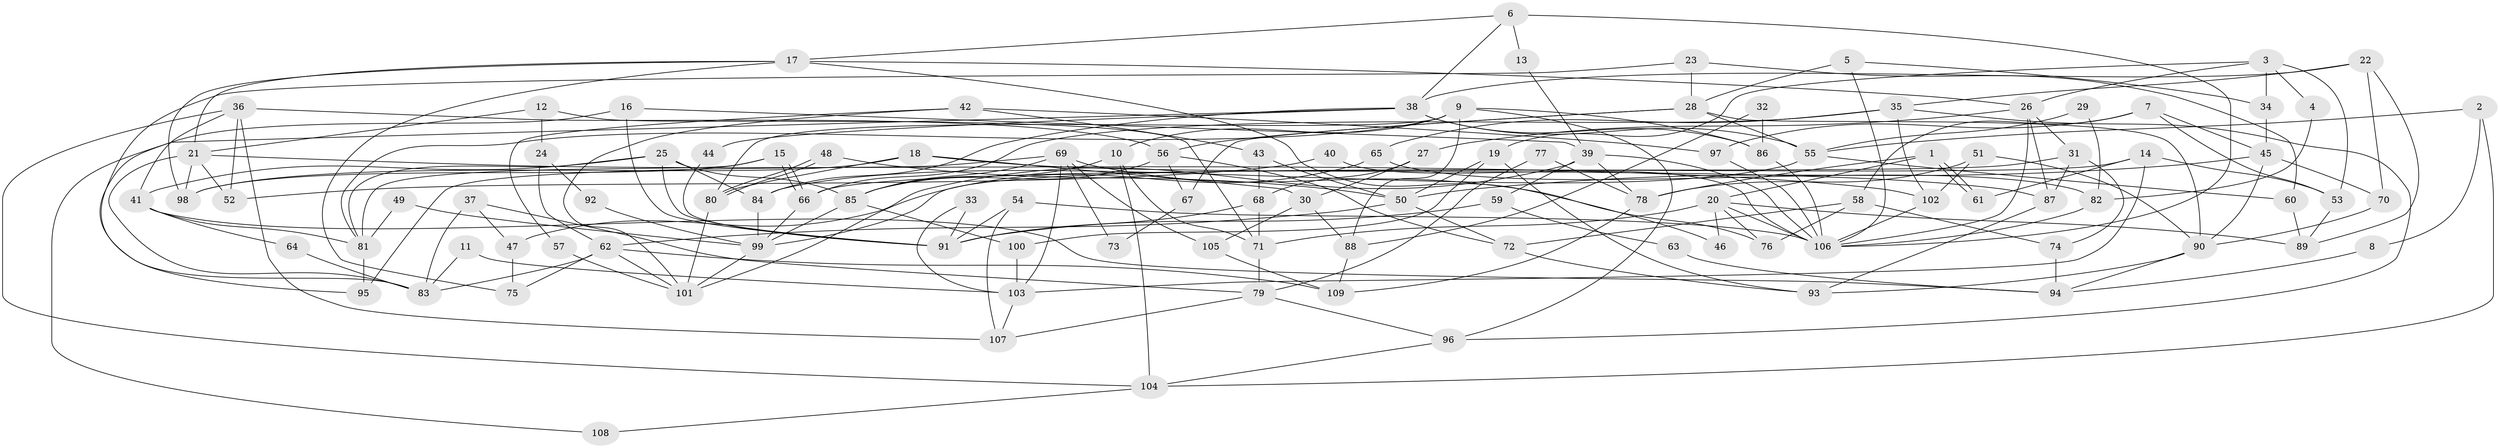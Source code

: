 // Generated by graph-tools (version 1.1) at 2025/50/03/09/25 03:50:07]
// undirected, 109 vertices, 218 edges
graph export_dot {
graph [start="1"]
  node [color=gray90,style=filled];
  1;
  2;
  3;
  4;
  5;
  6;
  7;
  8;
  9;
  10;
  11;
  12;
  13;
  14;
  15;
  16;
  17;
  18;
  19;
  20;
  21;
  22;
  23;
  24;
  25;
  26;
  27;
  28;
  29;
  30;
  31;
  32;
  33;
  34;
  35;
  36;
  37;
  38;
  39;
  40;
  41;
  42;
  43;
  44;
  45;
  46;
  47;
  48;
  49;
  50;
  51;
  52;
  53;
  54;
  55;
  56;
  57;
  58;
  59;
  60;
  61;
  62;
  63;
  64;
  65;
  66;
  67;
  68;
  69;
  70;
  71;
  72;
  73;
  74;
  75;
  76;
  77;
  78;
  79;
  80;
  81;
  82;
  83;
  84;
  85;
  86;
  87;
  88;
  89;
  90;
  91;
  92;
  93;
  94;
  95;
  96;
  97;
  98;
  99;
  100;
  101;
  102;
  103;
  104;
  105;
  106;
  107;
  108;
  109;
  1 -- 61;
  1 -- 61;
  1 -- 20;
  1 -- 78;
  2 -- 104;
  2 -- 55;
  2 -- 8;
  3 -- 26;
  3 -- 34;
  3 -- 4;
  3 -- 19;
  3 -- 53;
  4 -- 82;
  5 -- 106;
  5 -- 28;
  5 -- 34;
  6 -- 38;
  6 -- 17;
  6 -- 13;
  6 -- 106;
  7 -- 53;
  7 -- 58;
  7 -- 45;
  7 -- 97;
  8 -- 94;
  9 -- 86;
  9 -- 81;
  9 -- 10;
  9 -- 80;
  9 -- 88;
  9 -- 96;
  10 -- 85;
  10 -- 71;
  10 -- 104;
  11 -- 103;
  11 -- 83;
  12 -- 21;
  12 -- 71;
  12 -- 24;
  13 -- 39;
  14 -- 53;
  14 -- 99;
  14 -- 61;
  14 -- 103;
  15 -- 98;
  15 -- 66;
  15 -- 66;
  15 -- 81;
  16 -- 39;
  16 -- 95;
  16 -- 91;
  17 -- 21;
  17 -- 98;
  17 -- 26;
  17 -- 46;
  17 -- 75;
  18 -- 80;
  18 -- 87;
  18 -- 30;
  18 -- 98;
  19 -- 100;
  19 -- 50;
  19 -- 93;
  20 -- 71;
  20 -- 106;
  20 -- 46;
  20 -- 76;
  20 -- 89;
  21 -- 102;
  21 -- 83;
  21 -- 52;
  21 -- 98;
  22 -- 70;
  22 -- 35;
  22 -- 38;
  22 -- 89;
  23 -- 83;
  23 -- 60;
  23 -- 28;
  24 -- 62;
  24 -- 92;
  25 -- 84;
  25 -- 91;
  25 -- 41;
  25 -- 81;
  25 -- 85;
  26 -- 87;
  26 -- 27;
  26 -- 31;
  26 -- 106;
  27 -- 30;
  27 -- 68;
  28 -- 56;
  28 -- 55;
  28 -- 67;
  28 -- 90;
  29 -- 82;
  29 -- 55;
  30 -- 105;
  30 -- 88;
  31 -- 66;
  31 -- 74;
  31 -- 87;
  32 -- 88;
  32 -- 86;
  33 -- 91;
  33 -- 103;
  34 -- 45;
  35 -- 66;
  35 -- 96;
  35 -- 65;
  35 -- 102;
  36 -- 104;
  36 -- 41;
  36 -- 52;
  36 -- 56;
  36 -- 107;
  37 -- 79;
  37 -- 47;
  37 -- 83;
  38 -- 84;
  38 -- 44;
  38 -- 55;
  38 -- 86;
  38 -- 108;
  39 -- 78;
  39 -- 106;
  39 -- 47;
  39 -- 59;
  40 -- 106;
  40 -- 52;
  41 -- 81;
  41 -- 64;
  41 -- 94;
  42 -- 97;
  42 -- 43;
  42 -- 57;
  42 -- 101;
  43 -- 50;
  43 -- 68;
  44 -- 91;
  45 -- 90;
  45 -- 50;
  45 -- 70;
  47 -- 75;
  48 -- 50;
  48 -- 80;
  48 -- 80;
  49 -- 81;
  49 -- 99;
  50 -- 62;
  50 -- 72;
  51 -- 78;
  51 -- 102;
  51 -- 90;
  53 -- 89;
  54 -- 106;
  54 -- 107;
  54 -- 91;
  55 -- 60;
  55 -- 84;
  56 -- 72;
  56 -- 67;
  56 -- 85;
  57 -- 101;
  58 -- 72;
  58 -- 74;
  58 -- 76;
  59 -- 91;
  59 -- 63;
  60 -- 89;
  62 -- 101;
  62 -- 75;
  62 -- 83;
  62 -- 109;
  63 -- 94;
  64 -- 83;
  65 -- 101;
  65 -- 82;
  66 -- 99;
  67 -- 73;
  68 -- 91;
  68 -- 71;
  69 -- 76;
  69 -- 85;
  69 -- 73;
  69 -- 95;
  69 -- 103;
  69 -- 105;
  70 -- 90;
  71 -- 79;
  72 -- 93;
  74 -- 94;
  77 -- 78;
  77 -- 79;
  78 -- 109;
  79 -- 107;
  79 -- 96;
  80 -- 101;
  81 -- 95;
  82 -- 106;
  84 -- 99;
  85 -- 99;
  85 -- 100;
  86 -- 106;
  87 -- 93;
  88 -- 109;
  90 -- 93;
  90 -- 94;
  92 -- 99;
  96 -- 104;
  97 -- 106;
  99 -- 101;
  100 -- 103;
  102 -- 106;
  103 -- 107;
  104 -- 108;
  105 -- 109;
}
